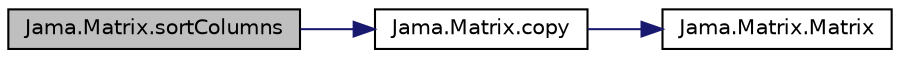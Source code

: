 digraph "Jama.Matrix.sortColumns"
{
  edge [fontname="Helvetica",fontsize="10",labelfontname="Helvetica",labelfontsize="10"];
  node [fontname="Helvetica",fontsize="10",shape=record];
  rankdir="LR";
  Node1 [label="Jama.Matrix.sortColumns",height=0.2,width=0.4,color="black", fillcolor="grey75", style="filled" fontcolor="black"];
  Node1 -> Node2 [color="midnightblue",fontsize="10",style="solid",fontname="Helvetica"];
  Node2 [label="Jama.Matrix.copy",height=0.2,width=0.4,color="black", fillcolor="white", style="filled",URL="$class_jama_1_1_matrix.html#a571128c206168d38c707a43b41bb9661"];
  Node2 -> Node3 [color="midnightblue",fontsize="10",style="solid",fontname="Helvetica"];
  Node3 [label="Jama.Matrix.Matrix",height=0.2,width=0.4,color="black", fillcolor="white", style="filled",URL="$class_jama_1_1_matrix.html#a877dfa361af400fbf817b1046856e239"];
}
